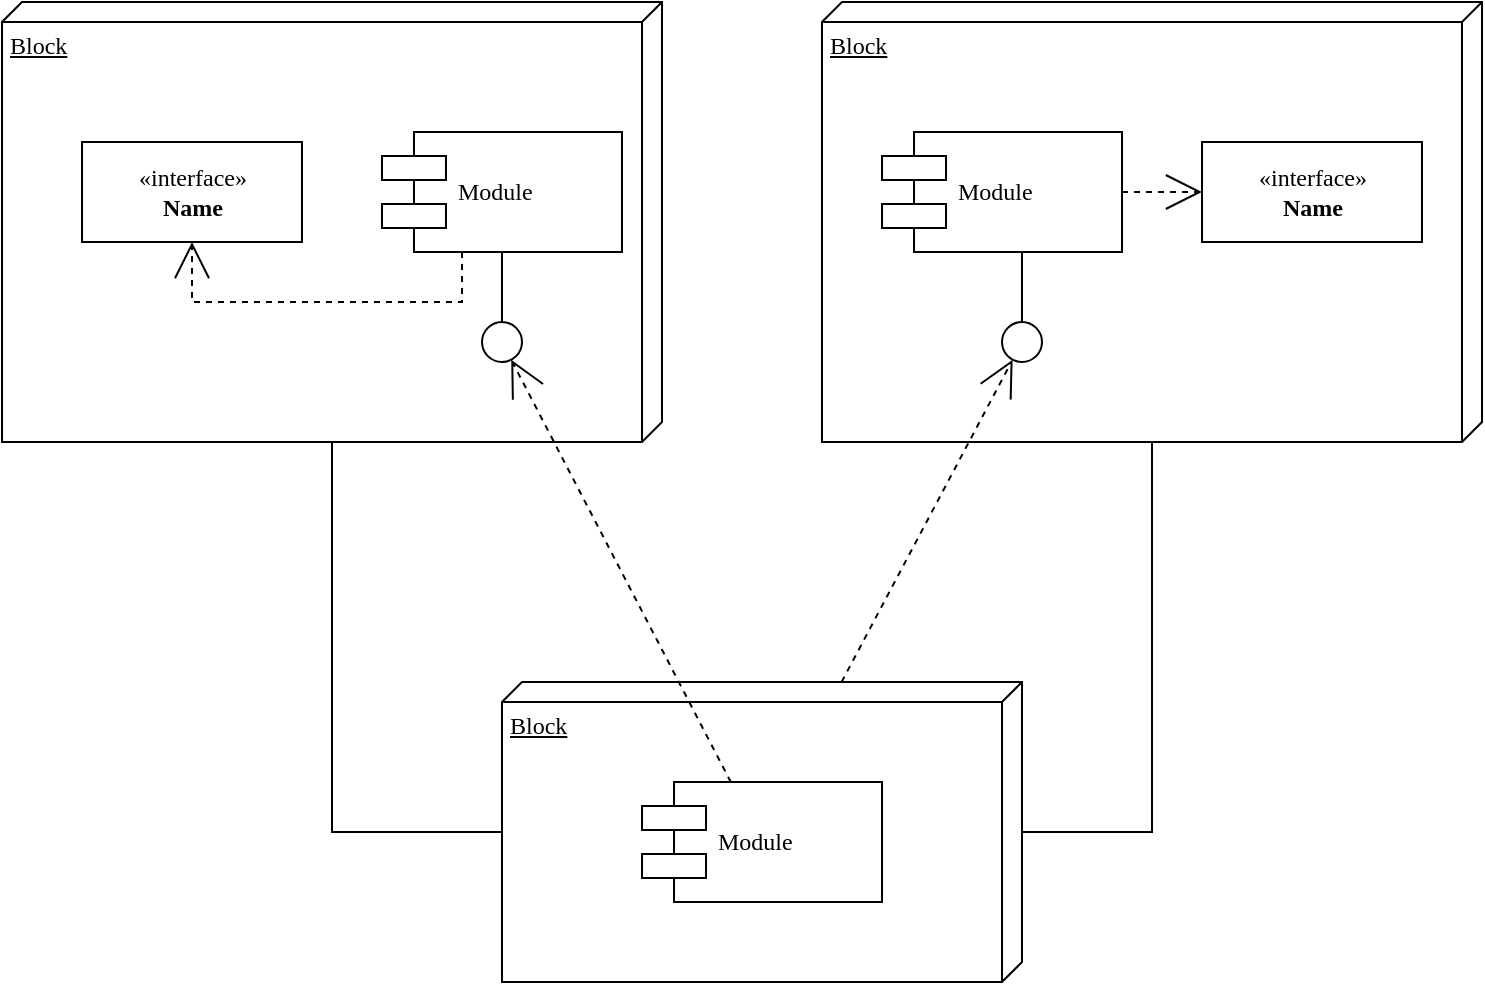 <mxfile version="24.1.0" type="device" pages="2">
  <diagram name="Page-1" id="5f0bae14-7c28-e335-631c-24af17079c00">
    <mxGraphModel dx="1245" dy="725" grid="1" gridSize="10" guides="1" tooltips="1" connect="1" arrows="1" fold="1" page="1" pageScale="1" pageWidth="1100" pageHeight="850" background="none" math="0" shadow="0">
      <root>
        <mxCell id="0" />
        <mxCell id="1" parent="0" />
        <mxCell id="39150e848f15840c-1" value="Block" style="verticalAlign=top;align=left;spacingTop=8;spacingLeft=2;spacingRight=12;shape=cube;size=10;direction=south;fontStyle=4;html=1;rounded=0;shadow=0;comic=0;labelBackgroundColor=none;strokeWidth=1;fontFamily=Verdana;fontSize=12" parent="1" vertex="1">
          <mxGeometry x="120" y="70" width="330" height="220" as="geometry" />
        </mxCell>
        <mxCell id="39150e848f15840c-2" value="Block" style="verticalAlign=top;align=left;spacingTop=8;spacingLeft=2;spacingRight=12;shape=cube;size=10;direction=south;fontStyle=4;html=1;rounded=0;shadow=0;comic=0;labelBackgroundColor=none;strokeWidth=1;fontFamily=Verdana;fontSize=12" parent="1" vertex="1">
          <mxGeometry x="530" y="70" width="330" height="220" as="geometry" />
        </mxCell>
        <mxCell id="39150e848f15840c-3" value="Block" style="verticalAlign=top;align=left;spacingTop=8;spacingLeft=2;spacingRight=12;shape=cube;size=10;direction=south;fontStyle=4;html=1;rounded=0;shadow=0;comic=0;labelBackgroundColor=none;strokeWidth=1;fontFamily=Verdana;fontSize=12" parent="1" vertex="1">
          <mxGeometry x="370" y="410" width="260" height="150" as="geometry" />
        </mxCell>
        <mxCell id="39150e848f15840c-4" value="&amp;laquo;interface&amp;raquo;&lt;br&gt;&lt;b&gt;Name&lt;/b&gt;" style="html=1;rounded=0;shadow=0;comic=0;labelBackgroundColor=none;strokeWidth=1;fontFamily=Verdana;fontSize=12;align=center;" parent="1" vertex="1">
          <mxGeometry x="160" y="140" width="110" height="50" as="geometry" />
        </mxCell>
        <mxCell id="39150e848f15840c-5" value="Module" style="shape=component;align=left;spacingLeft=36;rounded=0;shadow=0;comic=0;labelBackgroundColor=none;strokeWidth=1;fontFamily=Verdana;fontSize=12;html=1;" parent="1" vertex="1">
          <mxGeometry x="310" y="135" width="120" height="60" as="geometry" />
        </mxCell>
        <mxCell id="39150e848f15840c-6" value="" style="ellipse;whiteSpace=wrap;html=1;rounded=0;shadow=0;comic=0;labelBackgroundColor=none;strokeWidth=1;fontFamily=Verdana;fontSize=12;align=center;" parent="1" vertex="1">
          <mxGeometry x="360" y="230" width="20" height="20" as="geometry" />
        </mxCell>
        <mxCell id="39150e848f15840c-7" value="Module" style="shape=component;align=left;spacingLeft=36;rounded=0;shadow=0;comic=0;labelBackgroundColor=none;strokeWidth=1;fontFamily=Verdana;fontSize=12;html=1;" parent="1" vertex="1">
          <mxGeometry x="560" y="135" width="120" height="60" as="geometry" />
        </mxCell>
        <mxCell id="39150e848f15840c-8" value="&amp;laquo;interface&amp;raquo;&lt;br&gt;&lt;b&gt;Name&lt;/b&gt;" style="html=1;rounded=0;shadow=0;comic=0;labelBackgroundColor=none;strokeWidth=1;fontFamily=Verdana;fontSize=12;align=center;" parent="1" vertex="1">
          <mxGeometry x="720" y="140" width="110" height="50" as="geometry" />
        </mxCell>
        <mxCell id="39150e848f15840c-9" value="" style="ellipse;whiteSpace=wrap;html=1;rounded=0;shadow=0;comic=0;labelBackgroundColor=none;strokeWidth=1;fontFamily=Verdana;fontSize=12;align=center;" parent="1" vertex="1">
          <mxGeometry x="620" y="230" width="20" height="20" as="geometry" />
        </mxCell>
        <mxCell id="39150e848f15840c-10" value="Module" style="shape=component;align=left;spacingLeft=36;rounded=0;shadow=0;comic=0;labelBackgroundColor=none;strokeWidth=1;fontFamily=Verdana;fontSize=12;html=1;" parent="1" vertex="1">
          <mxGeometry x="440" y="460" width="120" height="60" as="geometry" />
        </mxCell>
        <mxCell id="39150e848f15840c-11" style="edgeStyle=none;rounded=0;html=1;dashed=1;labelBackgroundColor=none;startArrow=none;startFill=0;startSize=8;endArrow=open;endFill=0;endSize=16;fontFamily=Verdana;fontSize=12;" parent="1" source="39150e848f15840c-10" target="39150e848f15840c-6" edge="1">
          <mxGeometry relative="1" as="geometry" />
        </mxCell>
        <mxCell id="39150e848f15840c-12" style="edgeStyle=none;rounded=0;html=1;dashed=1;labelBackgroundColor=none;startArrow=none;startFill=0;startSize=8;endArrow=open;endFill=0;endSize=16;fontFamily=Verdana;fontSize=12;" parent="1" source="39150e848f15840c-3" target="39150e848f15840c-9" edge="1">
          <mxGeometry relative="1" as="geometry" />
        </mxCell>
        <mxCell id="39150e848f15840c-13" style="edgeStyle=elbowEdgeStyle;rounded=0;html=1;labelBackgroundColor=none;startArrow=none;startFill=0;startSize=8;endArrow=none;endFill=0;endSize=16;fontFamily=Verdana;fontSize=12;" parent="1" source="39150e848f15840c-9" target="39150e848f15840c-7" edge="1">
          <mxGeometry relative="1" as="geometry" />
        </mxCell>
        <mxCell id="39150e848f15840c-14" style="edgeStyle=elbowEdgeStyle;rounded=0;html=1;labelBackgroundColor=none;startArrow=none;startFill=0;startSize=8;endArrow=none;endFill=0;endSize=16;fontFamily=Verdana;fontSize=12;" parent="1" source="39150e848f15840c-6" target="39150e848f15840c-5" edge="1">
          <mxGeometry relative="1" as="geometry" />
        </mxCell>
        <mxCell id="39150e848f15840c-15" style="edgeStyle=orthogonalEdgeStyle;rounded=0;html=1;labelBackgroundColor=none;startArrow=none;startFill=0;startSize=8;endArrow=open;endFill=0;endSize=16;fontFamily=Verdana;fontSize=12;dashed=1;" parent="1" source="39150e848f15840c-5" target="39150e848f15840c-4" edge="1">
          <mxGeometry relative="1" as="geometry">
            <Array as="points">
              <mxPoint x="350" y="220" />
              <mxPoint x="215" y="220" />
            </Array>
          </mxGeometry>
        </mxCell>
        <mxCell id="39150e848f15840c-16" style="edgeStyle=orthogonalEdgeStyle;rounded=0;html=1;dashed=1;labelBackgroundColor=none;startArrow=none;startFill=0;startSize=8;endArrow=open;endFill=0;endSize=16;fontFamily=Verdana;fontSize=12;" parent="1" source="39150e848f15840c-7" target="39150e848f15840c-8" edge="1">
          <mxGeometry relative="1" as="geometry" />
        </mxCell>
        <mxCell id="39150e848f15840c-17" style="edgeStyle=orthogonalEdgeStyle;rounded=0;html=1;labelBackgroundColor=none;startArrow=none;startFill=0;startSize=8;endArrow=none;endFill=0;endSize=16;fontFamily=Verdana;fontSize=12;" parent="1" source="39150e848f15840c-3" target="39150e848f15840c-2" edge="1">
          <mxGeometry relative="1" as="geometry">
            <Array as="points">
              <mxPoint x="695" y="485" />
            </Array>
          </mxGeometry>
        </mxCell>
        <mxCell id="39150e848f15840c-18" style="edgeStyle=orthogonalEdgeStyle;rounded=0;html=1;labelBackgroundColor=none;startArrow=none;startFill=0;startSize=8;endArrow=none;endFill=0;endSize=16;fontFamily=Verdana;fontSize=12;" parent="1" source="39150e848f15840c-3" target="39150e848f15840c-1" edge="1">
          <mxGeometry relative="1" as="geometry">
            <Array as="points">
              <mxPoint x="285" y="485" />
            </Array>
          </mxGeometry>
        </mxCell>
      </root>
    </mxGraphModel>
  </diagram>
  <diagram id="QSarBG4R4bF0ckv9TLQI" name="Page-2">
    <mxGraphModel dx="2993" dy="1388" grid="0" gridSize="10" guides="1" tooltips="1" connect="1" arrows="1" fold="1" page="0" pageScale="1" pageWidth="850" pageHeight="1100" math="0" shadow="0">
      <root>
        <mxCell id="0" />
        <mxCell id="1" parent="0" />
        <mxCell id="G-_METhPcSWniNXT3BM8-1" value="User" style="swimlane;whiteSpace=wrap;html=1;fillColor=#f8cecc;strokeColor=#b85450;" vertex="1" parent="1">
          <mxGeometry x="-240" y="110" width="568" height="373" as="geometry">
            <mxRectangle x="-168" y="108" width="60" height="26" as="alternateBounds" />
          </mxGeometry>
        </mxCell>
        <mxCell id="G-_METhPcSWniNXT3BM8-10" value="Namespace : ./Model/User&lt;div&gt;User&lt;/div&gt;" style="swimlane;whiteSpace=wrap;html=1;startSize=37;fillColor=#dae8fc;strokeColor=#6c8ebf;" vertex="1" parent="G-_METhPcSWniNXT3BM8-1">
          <mxGeometry x="10" y="30" width="376" height="330" as="geometry" />
        </mxCell>
        <mxCell id="G-_METhPcSWniNXT3BM8-33" value="init" style="edgeStyle=orthogonalEdgeStyle;orthogonalLoop=1;jettySize=auto;html=1;exitX=1;exitY=0.5;exitDx=0;exitDy=0;entryX=1;entryY=0.5;entryDx=0;entryDy=0;" edge="1" parent="G-_METhPcSWniNXT3BM8-10" source="G-_METhPcSWniNXT3BM8-8" target="G-_METhPcSWniNXT3BM8-6">
          <mxGeometry relative="1" as="geometry" />
        </mxCell>
        <mxCell id="G-_METhPcSWniNXT3BM8-34" value="init&lt;div&gt;to&lt;/div&gt;&lt;div&gt;Bronze&lt;/div&gt;" style="edgeStyle=orthogonalEdgeStyle;orthogonalLoop=1;jettySize=auto;html=1;exitX=1;exitY=0.5;exitDx=0;exitDy=0;entryX=1;entryY=0.5;entryDx=0;entryDy=0;" edge="1" parent="G-_METhPcSWniNXT3BM8-10" source="G-_METhPcSWniNXT3BM8-8" target="G-_METhPcSWniNXT3BM8-15">
          <mxGeometry x="0.115" relative="1" as="geometry">
            <mxPoint as="offset" />
          </mxGeometry>
        </mxCell>
        <mxCell id="G-_METhPcSWniNXT3BM8-8" value="Ctor(seedMoney : int)" style="rhombus;whiteSpace=wrap;html=1;" vertex="1" parent="G-_METhPcSWniNXT3BM8-10">
          <mxGeometry x="10" y="50" width="200" height="50" as="geometry" />
        </mxCell>
        <mxCell id="G-_METhPcSWniNXT3BM8-6" value="SeedMoney : int { get; set; }" style="rounded=1;whiteSpace=wrap;html=1;" vertex="1" parent="G-_METhPcSWniNXT3BM8-10">
          <mxGeometry x="10" y="110" width="200" height="30" as="geometry" />
        </mxCell>
        <mxCell id="G-_METhPcSWniNXT3BM8-9" value="OrderList : List&amp;lt;Order&amp;gt; { get; }" style="rounded=1;whiteSpace=wrap;html=1;" vertex="1" parent="G-_METhPcSWniNXT3BM8-10">
          <mxGeometry x="10" y="150" width="200" height="30" as="geometry" />
        </mxCell>
        <mxCell id="G-_METhPcSWniNXT3BM8-15" value="MembershipLevel : IMembership { get; private set; }" style="rounded=1;whiteSpace=wrap;html=1;" vertex="1" parent="G-_METhPcSWniNXT3BM8-10">
          <mxGeometry x="10" y="192" width="306" height="30" as="geometry" />
        </mxCell>
        <mxCell id="G-_METhPcSWniNXT3BM8-115" style="edgeStyle=orthogonalEdgeStyle;orthogonalLoop=1;jettySize=auto;html=1;exitX=1;exitY=0.5;exitDx=0;exitDy=0;entryX=1;entryY=0.5;entryDx=0;entryDy=0;" edge="1" parent="G-_METhPcSWniNXT3BM8-10" source="G-_METhPcSWniNXT3BM8-18" target="G-_METhPcSWniNXT3BM8-9">
          <mxGeometry relative="1" as="geometry">
            <Array as="points">
              <mxPoint x="416" y="301" />
              <mxPoint x="416" y="165" />
            </Array>
          </mxGeometry>
        </mxCell>
        <mxCell id="G-_METhPcSWniNXT3BM8-116" value="Reference" style="edgeStyle=orthogonalEdgeStyle;orthogonalLoop=1;jettySize=auto;html=1;exitX=1;exitY=0.5;exitDx=0;exitDy=0;entryX=1;entryY=0.5;entryDx=0;entryDy=0;endArrow=none;endFill=0;" edge="1" parent="G-_METhPcSWniNXT3BM8-10" source="G-_METhPcSWniNXT3BM8-18" target="G-_METhPcSWniNXT3BM8-15">
          <mxGeometry x="0.276" y="-2" relative="1" as="geometry">
            <Array as="points">
              <mxPoint x="416" y="301" />
              <mxPoint x="416" y="207" />
            </Array>
            <mxPoint as="offset" />
          </mxGeometry>
        </mxCell>
        <mxCell id="G-_METhPcSWniNXT3BM8-18" value="UpdateMembership() : void" style="whiteSpace=wrap;html=1;" vertex="1" parent="G-_METhPcSWniNXT3BM8-10">
          <mxGeometry x="10" y="285" width="205" height="32" as="geometry" />
        </mxCell>
        <mxCell id="G-_METhPcSWniNXT3BM8-37" value="ToString() : string" style="whiteSpace=wrap;html=1;fillColor=#d5e8d4;strokeColor=#82b366;" vertex="1" parent="G-_METhPcSWniNXT3BM8-10">
          <mxGeometry x="10" y="238" width="205" height="32" as="geometry" />
        </mxCell>
        <mxCell id="G-_METhPcSWniNXT3BM8-99" value="&lt;div&gt;returns&lt;/div&gt;Formatted string" style="shape=note;strokeWidth=2;fontSize=11;size=20;whiteSpace=wrap;html=1;fillColor=#fff2cc;strokeColor=#d6b656;fontColor=#666600;" vertex="1" parent="G-_METhPcSWniNXT3BM8-10">
          <mxGeometry x="253" y="230" width="110" height="48" as="geometry" />
        </mxCell>
        <mxCell id="G-_METhPcSWniNXT3BM8-100" value="" style="edgeStyle=orthogonalEdgeStyle;orthogonalLoop=1;jettySize=auto;html=1;endArrow=none;endFill=0;" edge="1" parent="G-_METhPcSWniNXT3BM8-10" source="G-_METhPcSWniNXT3BM8-99" target="G-_METhPcSWniNXT3BM8-37">
          <mxGeometry relative="1" as="geometry" />
        </mxCell>
        <mxCell id="G-_METhPcSWniNXT3BM8-3" value="Order" style="swimlane;whiteSpace=wrap;html=1;startSize=24;fillColor=#f8cecc;strokeColor=#b85450;" vertex="1" parent="1">
          <mxGeometry x="-909" y="92" width="526" height="476" as="geometry" />
        </mxCell>
        <mxCell id="G-_METhPcSWniNXT3BM8-67" value="Namespace : ./Model/Order&lt;br&gt;&lt;div&gt;Order&lt;/div&gt;" style="swimlane;whiteSpace=wrap;html=1;startSize=37;fillColor=#dae8fc;strokeColor=#6c8ebf;" vertex="1" parent="G-_METhPcSWniNXT3BM8-3">
          <mxGeometry x="18" y="35" width="381" height="203" as="geometry" />
        </mxCell>
        <mxCell id="G-_METhPcSWniNXT3BM8-77" style="edgeStyle=orthogonalEdgeStyle;orthogonalLoop=1;jettySize=auto;html=1;exitX=1;exitY=0.5;exitDx=0;exitDy=0;entryX=1;entryY=0.5;entryDx=0;entryDy=0;" edge="1" parent="G-_METhPcSWniNXT3BM8-67" source="G-_METhPcSWniNXT3BM8-70" target="G-_METhPcSWniNXT3BM8-76">
          <mxGeometry relative="1" as="geometry" />
        </mxCell>
        <mxCell id="G-_METhPcSWniNXT3BM8-78" value="init" style="edgeStyle=orthogonalEdgeStyle;orthogonalLoop=1;jettySize=auto;html=1;exitX=1;exitY=0.5;exitDx=0;exitDy=0;entryX=1;entryY=0.5;entryDx=0;entryDy=0;" edge="1" parent="G-_METhPcSWniNXT3BM8-67" source="G-_METhPcSWniNXT3BM8-70" target="G-_METhPcSWniNXT3BM8-71">
          <mxGeometry x="-0.483" relative="1" as="geometry">
            <mxPoint as="offset" />
          </mxGeometry>
        </mxCell>
        <mxCell id="G-_METhPcSWniNXT3BM8-70" value="Ctor(product : AbstractProduct, quantity : int)" style="rhombus;whiteSpace=wrap;html=1;" vertex="1" parent="G-_METhPcSWniNXT3BM8-67">
          <mxGeometry x="10" y="50" width="334" height="50" as="geometry" />
        </mxCell>
        <mxCell id="G-_METhPcSWniNXT3BM8-71" value="Product : AbstractProduct { get; set; }" style="rounded=1;whiteSpace=wrap;html=1;" vertex="1" parent="G-_METhPcSWniNXT3BM8-67">
          <mxGeometry x="10" y="116" width="248" height="30" as="geometry" />
        </mxCell>
        <mxCell id="G-_METhPcSWniNXT3BM8-76" value="Quantity : int { get; set; }" style="rounded=1;whiteSpace=wrap;html=1;" vertex="1" parent="G-_METhPcSWniNXT3BM8-67">
          <mxGeometry x="10" y="156" width="248" height="30" as="geometry" />
        </mxCell>
        <mxCell id="G-_METhPcSWniNXT3BM8-101" value="Namespace : ./...&lt;br&gt;&lt;div&gt;OrderManager&lt;/div&gt;" style="swimlane;whiteSpace=wrap;html=1;startSize=37;fillColor=#e1d5e7;strokeColor=#9673a6;" vertex="1" parent="G-_METhPcSWniNXT3BM8-3">
          <mxGeometry x="18" y="258" width="488" height="203" as="geometry" />
        </mxCell>
        <mxCell id="G-_METhPcSWniNXT3BM8-107" value="DI" style="edgeStyle=orthogonalEdgeStyle;orthogonalLoop=1;jettySize=auto;html=1;exitX=1;exitY=0.5;exitDx=0;exitDy=0;entryX=1;entryY=0.5;entryDx=0;entryDy=0;fontStyle=1;fontColor=#FF0A1B;" edge="1" parent="G-_METhPcSWniNXT3BM8-101" source="G-_METhPcSWniNXT3BM8-104" target="G-_METhPcSWniNXT3BM8-105">
          <mxGeometry x="0.418" relative="1" as="geometry">
            <mxPoint as="offset" />
          </mxGeometry>
        </mxCell>
        <mxCell id="G-_METhPcSWniNXT3BM8-104" value="Ctor(product : AbstractProduct, quantity : int)" style="rhombus;whiteSpace=wrap;html=1;" vertex="1" parent="G-_METhPcSWniNXT3BM8-101">
          <mxGeometry x="10" y="50" width="334" height="50" as="geometry" />
        </mxCell>
        <mxCell id="G-_METhPcSWniNXT3BM8-105" value="CurrentUser : User { get; }" style="rounded=1;whiteSpace=wrap;html=1;" vertex="1" parent="G-_METhPcSWniNXT3BM8-101">
          <mxGeometry x="10" y="116" width="248" height="30" as="geometry" />
        </mxCell>
        <mxCell id="G-_METhPcSWniNXT3BM8-111" value="CreateOrder(product : AbstractProduct, quantity : int) : AbstractProduct" style="whiteSpace=wrap;html=1;" vertex="1" parent="G-_METhPcSWniNXT3BM8-101">
          <mxGeometry x="10" y="159" width="440" height="32" as="geometry" />
        </mxCell>
        <mxCell id="G-_METhPcSWniNXT3BM8-4" value="Membership" style="swimlane;whiteSpace=wrap;html=1;fillColor=#f8cecc;strokeColor=#b85450;" vertex="1" parent="1">
          <mxGeometry x="-240" y="-222" width="518" height="314" as="geometry" />
        </mxCell>
        <mxCell id="G-_METhPcSWniNXT3BM8-19" value="&lt;div&gt;Namespace: ./Model/User/&lt;/div&gt;IMembership" style="swimlane;whiteSpace=wrap;html=1;startSize=34;fillColor=#60a917;strokeColor=#2D7600;fontColor=#ffffff;" vertex="1" parent="G-_METhPcSWniNXT3BM8-4">
          <mxGeometry x="9" y="113" width="223" height="89" as="geometry" />
        </mxCell>
        <mxCell id="G-_METhPcSWniNXT3BM8-29" value="GetDiscountRate() : double" style="whiteSpace=wrap;html=1;" vertex="1" parent="G-_METhPcSWniNXT3BM8-19">
          <mxGeometry x="10.25" y="43" width="202.5" height="32" as="geometry" />
        </mxCell>
        <mxCell id="G-_METhPcSWniNXT3BM8-59" style="edgeStyle=orthogonalEdgeStyle;orthogonalLoop=1;jettySize=auto;html=1;entryX=1;entryY=0.5;entryDx=0;entryDy=0;dashed=1;endArrow=block;endFill=0;" edge="1" parent="G-_METhPcSWniNXT3BM8-4" source="G-_METhPcSWniNXT3BM8-30" target="G-_METhPcSWniNXT3BM8-19">
          <mxGeometry relative="1" as="geometry" />
        </mxCell>
        <mxCell id="G-_METhPcSWniNXT3BM8-30" value="Bronze" style="swimlane;whiteSpace=wrap;html=1;fillColor=#dae8fc;strokeColor=#6c8ebf;" vertex="1" parent="G-_METhPcSWniNXT3BM8-4">
          <mxGeometry x="284" y="37" width="223" height="78" as="geometry" />
        </mxCell>
        <mxCell id="G-_METhPcSWniNXT3BM8-31" value="GetDiscountRate() : double" style="whiteSpace=wrap;html=1;" vertex="1" parent="G-_METhPcSWniNXT3BM8-30">
          <mxGeometry x="9" y="32" width="202.5" height="32" as="geometry" />
        </mxCell>
        <mxCell id="G-_METhPcSWniNXT3BM8-60" style="edgeStyle=orthogonalEdgeStyle;orthogonalLoop=1;jettySize=auto;html=1;exitX=0;exitY=0.5;exitDx=0;exitDy=0;entryX=1;entryY=0.5;entryDx=0;entryDy=0;dashed=1;endArrow=block;endFill=0;" edge="1" parent="G-_METhPcSWniNXT3BM8-4" source="G-_METhPcSWniNXT3BM8-35" target="G-_METhPcSWniNXT3BM8-19">
          <mxGeometry relative="1" as="geometry" />
        </mxCell>
        <mxCell id="G-_METhPcSWniNXT3BM8-35" value="Silver" style="swimlane;whiteSpace=wrap;html=1;fillColor=#dae8fc;strokeColor=#6c8ebf;" vertex="1" parent="G-_METhPcSWniNXT3BM8-4">
          <mxGeometry x="284" y="130" width="223" height="78" as="geometry" />
        </mxCell>
        <mxCell id="G-_METhPcSWniNXT3BM8-36" value="GetDiscountRate() : double" style="whiteSpace=wrap;html=1;" vertex="1" parent="G-_METhPcSWniNXT3BM8-35">
          <mxGeometry x="9" y="32" width="202.5" height="32" as="geometry" />
        </mxCell>
        <mxCell id="G-_METhPcSWniNXT3BM8-61" style="edgeStyle=orthogonalEdgeStyle;orthogonalLoop=1;jettySize=auto;html=1;entryX=1;entryY=0.5;entryDx=0;entryDy=0;dashed=1;endArrow=block;endFill=0;" edge="1" parent="G-_METhPcSWniNXT3BM8-4" source="G-_METhPcSWniNXT3BM8-38" target="G-_METhPcSWniNXT3BM8-19">
          <mxGeometry relative="1" as="geometry" />
        </mxCell>
        <mxCell id="G-_METhPcSWniNXT3BM8-38" value="..." style="swimlane;whiteSpace=wrap;html=1;fillColor=#dae8fc;strokeColor=#6c8ebf;" vertex="1" parent="G-_METhPcSWniNXT3BM8-4">
          <mxGeometry x="284" y="223" width="223" height="78" as="geometry" />
        </mxCell>
        <mxCell id="G-_METhPcSWniNXT3BM8-39" value="GetDiscountRate() : double" style="whiteSpace=wrap;html=1;" vertex="1" parent="G-_METhPcSWniNXT3BM8-38">
          <mxGeometry x="9" y="32" width="202.5" height="32" as="geometry" />
        </mxCell>
        <mxCell id="G-_METhPcSWniNXT3BM8-2" value="Product" style="swimlane;whiteSpace=wrap;html=1;fillColor=#f8cecc;strokeColor=#b85450;" vertex="1" parent="1">
          <mxGeometry x="-909" y="621" width="683" height="540" as="geometry" />
        </mxCell>
        <mxCell id="G-_METhPcSWniNXT3BM8-44" value="&lt;div&gt;Namespace: ./Model/Product&lt;/div&gt;&lt;div&gt;AbstractProduct&lt;/div&gt;" style="swimlane;whiteSpace=wrap;html=1;startSize=34;fillColor=#1ba1e2;strokeColor=#006EAF;fontColor=#ffffff;" vertex="1" parent="G-_METhPcSWniNXT3BM8-2">
          <mxGeometry x="13" y="33" width="321" height="199" as="geometry" />
        </mxCell>
        <mxCell id="G-_METhPcSWniNXT3BM8-49" style="edgeStyle=orthogonalEdgeStyle;orthogonalLoop=1;jettySize=auto;html=1;exitX=1;exitY=0.5;exitDx=0;exitDy=0;entryX=1;entryY=0.5;entryDx=0;entryDy=0;" edge="1" parent="G-_METhPcSWniNXT3BM8-44" source="G-_METhPcSWniNXT3BM8-46" target="G-_METhPcSWniNXT3BM8-47">
          <mxGeometry relative="1" as="geometry" />
        </mxCell>
        <mxCell id="G-_METhPcSWniNXT3BM8-50" value="init" style="edgeStyle=orthogonalEdgeStyle;orthogonalLoop=1;jettySize=auto;html=1;exitX=1;exitY=0.5;exitDx=0;exitDy=0;entryX=1;entryY=0.5;entryDx=0;entryDy=0;" edge="1" parent="G-_METhPcSWniNXT3BM8-44" source="G-_METhPcSWniNXT3BM8-46" target="G-_METhPcSWniNXT3BM8-48">
          <mxGeometry x="-0.508" relative="1" as="geometry">
            <mxPoint as="offset" />
          </mxGeometry>
        </mxCell>
        <mxCell id="G-_METhPcSWniNXT3BM8-46" value="Ctor(name : string, price : int)" style="rhombus;whiteSpace=wrap;html=1;" vertex="1" parent="G-_METhPcSWniNXT3BM8-44">
          <mxGeometry x="8" y="47" width="255" height="50" as="geometry" />
        </mxCell>
        <mxCell id="G-_METhPcSWniNXT3BM8-47" value="name : string { get; set; }" style="rounded=1;whiteSpace=wrap;html=1;" vertex="1" parent="G-_METhPcSWniNXT3BM8-44">
          <mxGeometry x="11" y="117" width="208" height="30" as="geometry" />
        </mxCell>
        <mxCell id="G-_METhPcSWniNXT3BM8-48" value="price : int { get; set; }" style="rounded=1;whiteSpace=wrap;html=1;" vertex="1" parent="G-_METhPcSWniNXT3BM8-44">
          <mxGeometry x="11" y="156" width="208" height="30" as="geometry" />
        </mxCell>
        <mxCell id="G-_METhPcSWniNXT3BM8-54" style="edgeStyle=orthogonalEdgeStyle;orthogonalLoop=1;jettySize=auto;html=1;entryX=1;entryY=0.5;entryDx=0;entryDy=0;endArrow=block;endFill=0;" edge="1" parent="G-_METhPcSWniNXT3BM8-2" source="G-_METhPcSWniNXT3BM8-51" target="G-_METhPcSWniNXT3BM8-44">
          <mxGeometry relative="1" as="geometry" />
        </mxCell>
        <mxCell id="G-_METhPcSWniNXT3BM8-51" value="Electronic" style="swimlane;whiteSpace=wrap;html=1;fillColor=#dae8fc;strokeColor=#6c8ebf;" vertex="1" parent="G-_METhPcSWniNXT3BM8-2">
          <mxGeometry x="403" y="33" width="264.25" height="81" as="geometry" />
        </mxCell>
        <mxCell id="G-_METhPcSWniNXT3BM8-62" value="Ctor(name : string, price : int)" style="rhombus;whiteSpace=wrap;html=1;" vertex="1" parent="G-_METhPcSWniNXT3BM8-51">
          <mxGeometry x="9.25" y="30" width="243.75" height="40" as="geometry" />
        </mxCell>
        <mxCell id="G-_METhPcSWniNXT3BM8-65" style="edgeStyle=orthogonalEdgeStyle;orthogonalLoop=1;jettySize=auto;html=1;entryX=1;entryY=0.5;entryDx=0;entryDy=0;endArrow=block;endFill=0;" edge="1" parent="G-_METhPcSWniNXT3BM8-2" source="G-_METhPcSWniNXT3BM8-63" target="G-_METhPcSWniNXT3BM8-44">
          <mxGeometry relative="1" as="geometry" />
        </mxCell>
        <mxCell id="G-_METhPcSWniNXT3BM8-63" value="Food" style="swimlane;whiteSpace=wrap;html=1;fillColor=#dae8fc;strokeColor=#6c8ebf;" vertex="1" parent="G-_METhPcSWniNXT3BM8-2">
          <mxGeometry x="403" y="133" width="264.25" height="81" as="geometry" />
        </mxCell>
        <mxCell id="G-_METhPcSWniNXT3BM8-64" value="Ctor(name : string, price : int)" style="rhombus;whiteSpace=wrap;html=1;" vertex="1" parent="G-_METhPcSWniNXT3BM8-63">
          <mxGeometry x="9.25" y="30" width="243.75" height="40" as="geometry" />
        </mxCell>
        <mxCell id="G-_METhPcSWniNXT3BM8-81" value="&lt;div&gt;Namespace: ./...&lt;/div&gt;&lt;div&gt;ProductManager&lt;/div&gt;" style="swimlane;whiteSpace=wrap;html=1;startSize=34;fillColor=#e1d5e7;strokeColor=#9673a6;" vertex="1" parent="G-_METhPcSWniNXT3BM8-2">
          <mxGeometry x="13" y="241" width="265" height="289" as="geometry" />
        </mxCell>
        <mxCell id="G-_METhPcSWniNXT3BM8-82" value="init" style="edgeStyle=orthogonalEdgeStyle;orthogonalLoop=1;jettySize=auto;html=1;exitX=1;exitY=0.5;exitDx=0;exitDy=0;entryX=1;entryY=0.5;entryDx=0;entryDy=0;" edge="1" parent="G-_METhPcSWniNXT3BM8-81" source="G-_METhPcSWniNXT3BM8-84" target="G-_METhPcSWniNXT3BM8-85">
          <mxGeometry relative="1" as="geometry" />
        </mxCell>
        <mxCell id="G-_METhPcSWniNXT3BM8-84" value="Ctor()" style="rhombus;whiteSpace=wrap;html=1;" vertex="1" parent="G-_METhPcSWniNXT3BM8-81">
          <mxGeometry x="8" y="47" width="109" height="50" as="geometry" />
        </mxCell>
        <mxCell id="G-_METhPcSWniNXT3BM8-85" value="ProductList : List&amp;lt;Product&amp;gt; { get; }" style="rounded=1;whiteSpace=wrap;html=1;" vertex="1" parent="G-_METhPcSWniNXT3BM8-81">
          <mxGeometry x="11" y="117" width="208" height="30" as="geometry" />
        </mxCell>
        <mxCell id="G-_METhPcSWniNXT3BM8-87" value="AddProduct(product : Product) : void" style="whiteSpace=wrap;html=1;" vertex="1" parent="G-_METhPcSWniNXT3BM8-81">
          <mxGeometry x="11" y="157" width="235" height="32" as="geometry" />
        </mxCell>
        <mxCell id="G-_METhPcSWniNXT3BM8-88" value="RemoveProduct(product : Product) : void" style="whiteSpace=wrap;html=1;" vertex="1" parent="G-_METhPcSWniNXT3BM8-81">
          <mxGeometry x="11" y="199" width="235" height="32" as="geometry" />
        </mxCell>
        <mxCell id="G-_METhPcSWniNXT3BM8-90" value="ToString() : string" style="whiteSpace=wrap;html=1;fillColor=#d5e8d4;strokeColor=#82b366;" vertex="1" parent="G-_METhPcSWniNXT3BM8-81">
          <mxGeometry x="11" y="241" width="235" height="32" as="geometry" />
        </mxCell>
        <mxCell id="G-_METhPcSWniNXT3BM8-97" value="&lt;div&gt;returns&lt;/div&gt;Formatted string" style="shape=note;strokeWidth=2;fontSize=11;size=20;whiteSpace=wrap;html=1;fillColor=#fff2cc;strokeColor=#d6b656;fontColor=#666600;" vertex="1" parent="G-_METhPcSWniNXT3BM8-2">
          <mxGeometry x="302" y="474" width="110" height="48" as="geometry" />
        </mxCell>
        <mxCell id="G-_METhPcSWniNXT3BM8-98" value="" style="edgeStyle=orthogonalEdgeStyle;orthogonalLoop=1;jettySize=auto;html=1;endArrow=none;endFill=0;" edge="1" parent="G-_METhPcSWniNXT3BM8-2" source="G-_METhPcSWniNXT3BM8-90" target="G-_METhPcSWniNXT3BM8-97">
          <mxGeometry relative="1" as="geometry" />
        </mxCell>
        <mxCell id="_nXWak0Q8CbcP-SNSe5I-13" value="create and put(Sample Products)" style="shape=note;strokeWidth=2;fontSize=11;size=20;whiteSpace=wrap;html=1;fillColor=#fff2cc;strokeColor=#d6b656;fontColor=#666600;" vertex="1" parent="G-_METhPcSWniNXT3BM8-2">
          <mxGeometry x="302" y="391" width="215" height="48" as="geometry" />
        </mxCell>
        <mxCell id="_nXWak0Q8CbcP-SNSe5I-14" value="" style="edgeStyle=orthogonalEdgeStyle;orthogonalLoop=1;jettySize=auto;html=1;" edge="1" parent="G-_METhPcSWniNXT3BM8-2" source="G-_METhPcSWniNXT3BM8-87" target="_nXWak0Q8CbcP-SNSe5I-13">
          <mxGeometry relative="1" as="geometry" />
        </mxCell>
        <mxCell id="G-_METhPcSWniNXT3BM8-66" style="edgeStyle=orthogonalEdgeStyle;orthogonalLoop=1;jettySize=auto;html=1;exitX=0;exitY=0.5;exitDx=0;exitDy=0;entryX=0;entryY=0.5;entryDx=0;entryDy=0;endArrow=none;endFill=0;startArrow=none;startFill=0;sourcePerimeterSpacing=0;startSize=11;" edge="1" parent="1" source="G-_METhPcSWniNXT3BM8-15" target="G-_METhPcSWniNXT3BM8-19">
          <mxGeometry relative="1" as="geometry">
            <Array as="points">
              <mxPoint x="-260" y="347" />
              <mxPoint x="-260" y="-64" />
            </Array>
          </mxGeometry>
        </mxCell>
        <mxCell id="G-_METhPcSWniNXT3BM8-112" style="edgeStyle=orthogonalEdgeStyle;orthogonalLoop=1;jettySize=auto;html=1;exitX=0;exitY=0.5;exitDx=0;exitDy=0;entryX=1;entryY=0.5;entryDx=0;entryDy=0;endArrow=none;endFill=0;" edge="1" parent="1" source="G-_METhPcSWniNXT3BM8-9" target="G-_METhPcSWniNXT3BM8-67">
          <mxGeometry relative="1" as="geometry">
            <Array as="points">
              <mxPoint x="-353" y="305" />
              <mxPoint x="-353" y="229" />
            </Array>
          </mxGeometry>
        </mxCell>
        <mxCell id="G-_METhPcSWniNXT3BM8-113" value="DiscountRate&lt;div&gt;-&lt;/div&gt;&lt;div&gt;Double&lt;/div&gt;" style="edgeStyle=orthogonalEdgeStyle;orthogonalLoop=1;jettySize=auto;html=1;exitX=0;exitY=0.5;exitDx=0;exitDy=0;entryX=1;entryY=0.5;entryDx=0;entryDy=0;" edge="1" parent="1" source="G-_METhPcSWniNXT3BM8-29" target="G-_METhPcSWniNXT3BM8-111">
          <mxGeometry x="-0.222" relative="1" as="geometry">
            <Array as="points">
              <mxPoint x="-299" y="-50" />
              <mxPoint x="-299" y="525" />
            </Array>
            <mxPoint as="offset" />
          </mxGeometry>
        </mxCell>
        <mxCell id="G-_METhPcSWniNXT3BM8-117" value="Add&lt;div&gt;Product&lt;/div&gt;" style="edgeStyle=orthogonalEdgeStyle;orthogonalLoop=1;jettySize=auto;html=1;exitX=0.5;exitY=1;exitDx=0;exitDy=0;entryX=0;entryY=0.5;entryDx=0;entryDy=0;" edge="1" parent="1" source="G-_METhPcSWniNXT3BM8-111" target="G-_METhPcSWniNXT3BM8-9">
          <mxGeometry x="0.351" relative="1" as="geometry">
            <Array as="points">
              <mxPoint x="-661" y="588" />
              <mxPoint x="-330" y="588" />
              <mxPoint x="-330" y="305" />
            </Array>
            <mxPoint y="1" as="offset" />
          </mxGeometry>
        </mxCell>
        <mxCell id="_nXWak0Q8CbcP-SNSe5I-2" value="check&lt;div&gt;and&lt;/div&gt;&lt;div&gt;calculate&lt;/div&gt;" style="edgeStyle=orthogonalEdgeStyle;orthogonalLoop=1;jettySize=auto;html=1;exitX=1;exitY=0.5;exitDx=0;exitDy=0;entryX=0;entryY=0.5;entryDx=0;entryDy=0;startArrow=classic;startFill=1;" edge="1" parent="1" source="G-_METhPcSWniNXT3BM8-111" target="G-_METhPcSWniNXT3BM8-6">
          <mxGeometry x="-0.131" y="-5" relative="1" as="geometry">
            <Array as="points">
              <mxPoint x="-279" y="525" />
              <mxPoint x="-279" y="265" />
            </Array>
            <mxPoint as="offset" />
          </mxGeometry>
        </mxCell>
        <mxCell id="_nXWak0Q8CbcP-SNSe5I-3" style="edgeStyle=orthogonalEdgeStyle;orthogonalLoop=1;jettySize=auto;html=1;entryX=0;entryY=0.5;entryDx=0;entryDy=0;endArrow=none;endFill=0;" edge="1" parent="1" source="G-_METhPcSWniNXT3BM8-44" target="G-_METhPcSWniNXT3BM8-71">
          <mxGeometry relative="1" as="geometry">
            <Array as="points">
              <mxPoint x="-944" y="754" />
              <mxPoint x="-944" y="258" />
            </Array>
          </mxGeometry>
        </mxCell>
        <mxCell id="_nXWak0Q8CbcP-SNSe5I-4" value="&lt;h1 style=&quot;margin-top: 0px;&quot;&gt;View Flow&lt;/h1&gt;&lt;p&gt;1. SeedMoney(사용자 입력 후 저장)&lt;/p&gt;&lt;p&gt;2. 메뉴 루프&lt;/p&gt;" style="text;html=1;whiteSpace=wrap;overflow=hidden;rounded=0;" vertex="1" parent="1">
          <mxGeometry x="-92" y="656" width="228" height="120" as="geometry" />
        </mxCell>
        <mxCell id="_nXWak0Q8CbcP-SNSe5I-6" value="&lt;h1 style=&quot;margin-top: 0px;&quot;&gt;&lt;span style=&quot;font-size: 12px; font-weight: 400;&quot;&gt;1. 메뉴 선택(1: 제품목록 / 2: 마이페이지 / 3: 종료)&lt;/span&gt;&lt;/h1&gt;&lt;div&gt;&lt;span style=&quot;font-size: 12px; font-weight: 400;&quot;&gt;2. 사용자 입력 처리&lt;/span&gt;&lt;/div&gt;" style="text;html=1;whiteSpace=wrap;overflow=hidden;rounded=0;" vertex="1" parent="1">
          <mxGeometry x="-75" y="740" width="289" height="78" as="geometry" />
        </mxCell>
        <mxCell id="_nXWak0Q8CbcP-SNSe5I-7" value="&lt;h1 style=&quot;margin-top: 0px;&quot;&gt;1. 제품목록&lt;/h1&gt;&lt;p&gt;1. ProductManager.ProductList &#39;get&#39;하여 제품목록 출력(인덱싱 번호 포함)&lt;/p&gt;&lt;p&gt;*returnType: ArrayList&amp;lt;Product&amp;gt;&lt;/p&gt;&lt;p&gt;- 제품명: Product.name&lt;/p&gt;&lt;p&gt;- 가격: Product.price&lt;/p&gt;&lt;p&gt;&lt;br&gt;&lt;/p&gt;&lt;p&gt;=&amp;gt; 0: {Product.name} - {Product.price}&lt;/p&gt;&lt;p&gt;...&lt;/p&gt;&lt;p&gt;&lt;br&gt;&lt;/p&gt;&lt;p&gt;2. 사용자 입력(제품 인덱스 번호 처리를 위한 정수값 입력)&lt;/p&gt;&lt;p&gt;- 필요 시 &#39;q&#39; 와 같은 이스케이프 루틴 구성&lt;/p&gt;&lt;p&gt;&lt;br&gt;&lt;/p&gt;&lt;p&gt;3. 선택상품 구입 루틴&lt;/p&gt;&lt;p&gt;- 수량(정수값) 사용자 입력 받기&lt;/p&gt;&lt;p&gt;- 선택 제품과 수량 값 사용해 OrderManager의 CreateOrder 요청&lt;/p&gt;&lt;p&gt;(product, quantity)&lt;/p&gt;&lt;p&gt;&lt;br&gt;&lt;/p&gt;&lt;p&gt;4. 완료&lt;/p&gt;" style="text;html=1;whiteSpace=wrap;overflow=hidden;rounded=0;" vertex="1" parent="1">
          <mxGeometry x="230" y="600" width="332" height="518" as="geometry" />
        </mxCell>
        <mxCell id="_nXWak0Q8CbcP-SNSe5I-8" value="View" style="swimlane;fontStyle=1;align=center;verticalAlign=top;childLayout=stackLayout;horizontal=1;startSize=26;horizontalStack=0;resizeParent=1;resizeParentMax=0;resizeLast=0;collapsible=1;marginBottom=0;whiteSpace=wrap;html=1;" vertex="1" parent="1">
          <mxGeometry x="-84" y="839" width="233" height="118" as="geometry" />
        </mxCell>
        <mxCell id="_nXWak0Q8CbcP-SNSe5I-9" value="- user : User&lt;div&gt;- productManager : ProductManager&lt;/div&gt;&lt;div&gt;- orderManager : OrderManager&lt;/div&gt;" style="text;strokeColor=#d6b656;fillColor=#fff2cc;align=left;verticalAlign=top;spacingLeft=4;spacingRight=4;overflow=hidden;rotatable=0;points=[[0,0.5],[1,0.5]];portConstraint=eastwest;whiteSpace=wrap;html=1;" vertex="1" parent="_nXWak0Q8CbcP-SNSe5I-8">
          <mxGeometry y="26" width="233" height="58" as="geometry" />
        </mxCell>
        <mxCell id="_nXWak0Q8CbcP-SNSe5I-10" value="" style="line;strokeWidth=1;fillColor=none;align=left;verticalAlign=middle;spacingTop=-1;spacingLeft=3;spacingRight=3;rotatable=0;labelPosition=right;points=[];portConstraint=eastwest;strokeColor=inherit;" vertex="1" parent="_nXWak0Q8CbcP-SNSe5I-8">
          <mxGeometry y="84" width="233" height="8" as="geometry" />
        </mxCell>
        <mxCell id="_nXWak0Q8CbcP-SNSe5I-11" value="+ ..." style="text;strokeColor=none;fillColor=none;align=left;verticalAlign=top;spacingLeft=4;spacingRight=4;overflow=hidden;rotatable=0;points=[[0,0.5],[1,0.5]];portConstraint=eastwest;whiteSpace=wrap;html=1;" vertex="1" parent="_nXWak0Q8CbcP-SNSe5I-8">
          <mxGeometry y="92" width="233" height="26" as="geometry" />
        </mxCell>
        <mxCell id="_nXWak0Q8CbcP-SNSe5I-12" value="&lt;h1 style=&quot;margin-top: 0px;&quot;&gt;2. 마이페이지&lt;/h1&gt;&lt;p&gt;1. user의 .toString() 요청&lt;/p&gt;&lt;p&gt;* sout(&quot;====== MyPage ======&quot;);&lt;/p&gt;&lt;p&gt;같은 헤더 부분은 View에서 출력해주세요&lt;/p&gt;" style="text;html=1;whiteSpace=wrap;overflow=hidden;rounded=0;" vertex="1" parent="1">
          <mxGeometry x="620" y="588" width="332" height="154" as="geometry" />
        </mxCell>
      </root>
    </mxGraphModel>
  </diagram>
</mxfile>
